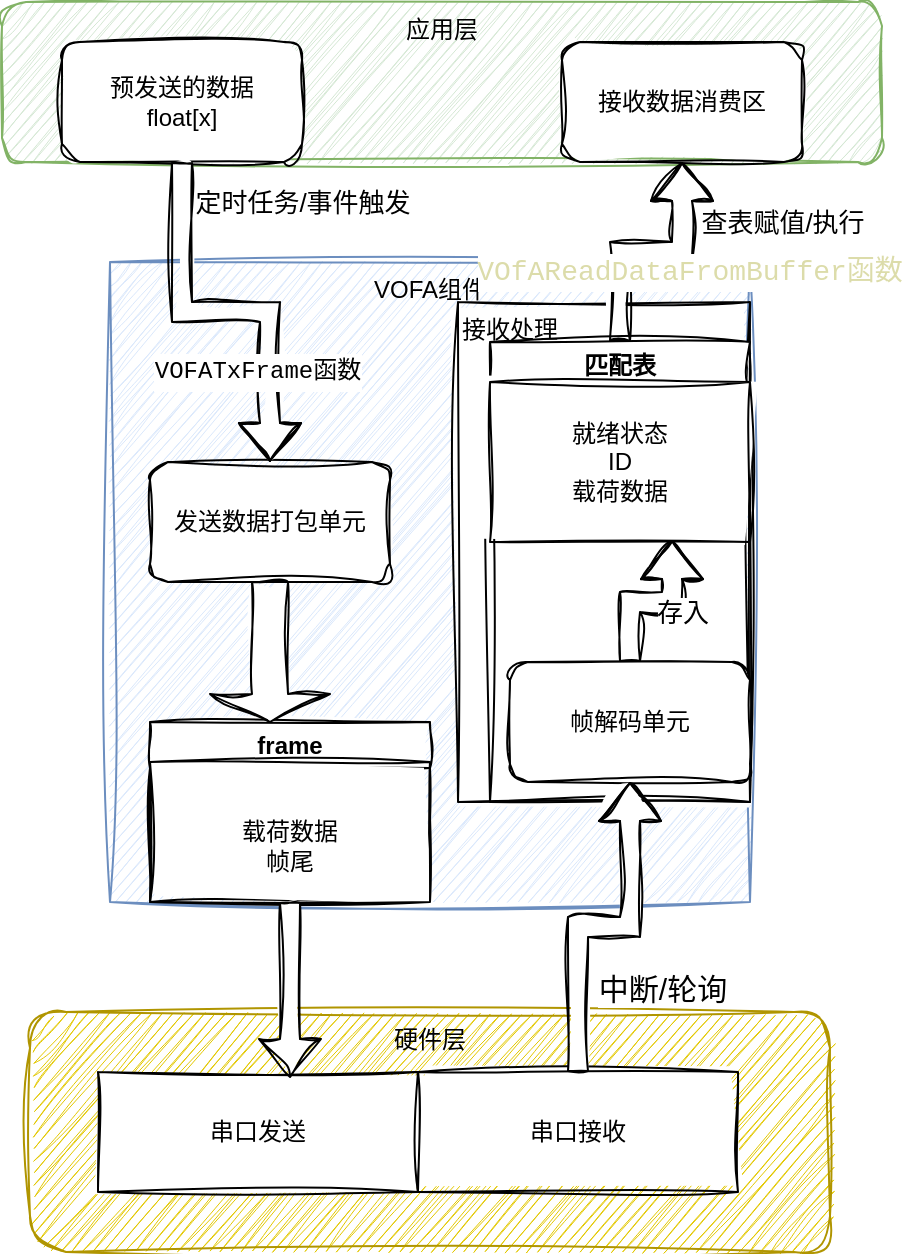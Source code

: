 <mxfile>
    <diagram name="第 1 页" id="0eu88PqfCqI5SsBaLeyB">
        <mxGraphModel dx="1086" dy="787" grid="1" gridSize="10" guides="1" tooltips="1" connect="1" arrows="1" fold="1" page="1" pageScale="1" pageWidth="827" pageHeight="1169" background="#FFFFFF" math="0" shadow="0">
            <root>
                <mxCell id="0"/>
                <mxCell id="1" parent="0"/>
                <mxCell id="gemu8WQRXSN0FK20eoW1-3" value="VOFA组件" style="whiteSpace=wrap;html=1;aspect=fixed;verticalAlign=top;fillColor=#dae8fc;strokeColor=#6c8ebf;rounded=0;sketch=1;curveFitting=1;jiggle=2;" parent="1" vertex="1">
                    <mxGeometry x="254" y="210" width="320" height="320" as="geometry"/>
                </mxCell>
                <mxCell id="gemu8WQRXSN0FK20eoW1-35" value="接收处理" style="rounded=0;whiteSpace=wrap;html=1;verticalAlign=top;align=left;sketch=1;curveFitting=1;jiggle=2;" parent="1" vertex="1">
                    <mxGeometry x="428" y="230" width="146" height="250" as="geometry"/>
                </mxCell>
                <mxCell id="gemu8WQRXSN0FK20eoW1-7" value="硬件层" style="rounded=1;whiteSpace=wrap;html=1;verticalAlign=top;fillColor=#e3c800;fontColor=#000000;strokeColor=#B09500;sketch=1;curveFitting=1;jiggle=2;" parent="1" vertex="1">
                    <mxGeometry x="214" y="585" width="400" height="120" as="geometry"/>
                </mxCell>
                <mxCell id="gemu8WQRXSN0FK20eoW1-5" value="串口接收" style="rounded=0;whiteSpace=wrap;html=1;sketch=1;curveFitting=1;jiggle=2;" parent="1" vertex="1">
                    <mxGeometry x="408" y="615" width="160" height="60" as="geometry"/>
                </mxCell>
                <mxCell id="gemu8WQRXSN0FK20eoW1-4" value="串口发送" style="rounded=0;whiteSpace=wrap;html=1;sketch=1;curveFitting=1;jiggle=2;" parent="1" vertex="1">
                    <mxGeometry x="248" y="615" width="160" height="60" as="geometry"/>
                </mxCell>
                <mxCell id="gemu8WQRXSN0FK20eoW1-8" value="frame" style="swimlane;whiteSpace=wrap;html=1;sketch=1;curveFitting=1;jiggle=2;" parent="1" vertex="1">
                    <mxGeometry x="274" y="440" width="140" height="90" as="geometry"/>
                </mxCell>
                <mxCell id="gemu8WQRXSN0FK20eoW1-9" value="&lt;br&gt;&lt;div&gt;载荷数据&lt;/div&gt;&lt;div&gt;帧尾&lt;/div&gt;" style="whiteSpace=wrap;html=1;container=1;sketch=1;curveFitting=1;jiggle=2;" parent="gemu8WQRXSN0FK20eoW1-8" vertex="1">
                    <mxGeometry y="20" width="140" height="70" as="geometry">
                        <mxRectangle y="20" width="110" height="90" as="alternateBounds"/>
                    </mxGeometry>
                </mxCell>
                <mxCell id="gemu8WQRXSN0FK20eoW1-12" value="应用层" style="rounded=1;whiteSpace=wrap;html=1;verticalAlign=top;fillColor=#d5e8d4;strokeColor=#82b366;sketch=1;curveFitting=1;jiggle=2;" parent="1" vertex="1">
                    <mxGeometry x="200" y="80" width="440" height="80" as="geometry"/>
                </mxCell>
                <mxCell id="gemu8WQRXSN0FK20eoW1-11" value="帧解码单元" style="rounded=1;whiteSpace=wrap;html=1;sketch=1;curveFitting=1;jiggle=2;" parent="1" vertex="1">
                    <mxGeometry x="454" y="410" width="120" height="60" as="geometry"/>
                </mxCell>
                <mxCell id="gemu8WQRXSN0FK20eoW1-13" value="发送数据打包单元" style="rounded=1;whiteSpace=wrap;html=1;sketch=1;curveFitting=1;jiggle=2;" parent="1" vertex="1">
                    <mxGeometry x="274" y="310" width="120" height="60" as="geometry"/>
                </mxCell>
                <mxCell id="gemu8WQRXSN0FK20eoW1-17" style="rounded=0;orthogonalLoop=1;jettySize=auto;html=1;exitX=0.5;exitY=1;exitDx=0;exitDy=0;entryX=0.6;entryY=0.05;entryDx=0;entryDy=0;entryPerimeter=0;shape=flexArrow;fillColor=default;sketch=1;curveFitting=1;jiggle=2;" parent="1" source="gemu8WQRXSN0FK20eoW1-9" target="gemu8WQRXSN0FK20eoW1-4" edge="1">
                    <mxGeometry relative="1" as="geometry"/>
                </mxCell>
                <mxCell id="gemu8WQRXSN0FK20eoW1-18" value="定时任务/事件触发" style="edgeLabel;html=1;align=center;verticalAlign=middle;resizable=0;points=[];fontSize=13;sketch=1;curveFitting=1;jiggle=2;" parent="gemu8WQRXSN0FK20eoW1-17" vertex="1" connectable="0">
                    <mxGeometry x="-0.386" relative="1" as="geometry">
                        <mxPoint x="6" y="-377" as="offset"/>
                    </mxGeometry>
                </mxCell>
                <mxCell id="gemu8WQRXSN0FK20eoW1-23" value="" style="shape=singleArrow;direction=south;whiteSpace=wrap;html=1;sketch=1;curveFitting=1;jiggle=2;" parent="1" vertex="1">
                    <mxGeometry x="304" y="370" width="60" height="70" as="geometry"/>
                </mxCell>
                <mxCell id="gemu8WQRXSN0FK20eoW1-25" value="预发送的数据&lt;div&gt;float[x]&lt;/div&gt;" style="rounded=1;whiteSpace=wrap;html=1;sketch=1;curveFitting=1;jiggle=2;" parent="1" vertex="1">
                    <mxGeometry x="230" y="100" width="120" height="60" as="geometry"/>
                </mxCell>
                <mxCell id="gemu8WQRXSN0FK20eoW1-27" value="接收数据消费区" style="rounded=1;whiteSpace=wrap;html=1;sketch=1;curveFitting=1;jiggle=2;" parent="1" vertex="1">
                    <mxGeometry x="480" y="100" width="120" height="60" as="geometry"/>
                </mxCell>
                <mxCell id="gemu8WQRXSN0FK20eoW1-32" style="edgeStyle=orthogonalEdgeStyle;rounded=0;orthogonalLoop=1;jettySize=auto;html=1;exitX=0.5;exitY=0;exitDx=0;exitDy=0;entryX=0.5;entryY=1;entryDx=0;entryDy=0;shape=flexArrow;fillColor=default;sketch=1;curveFitting=1;jiggle=2;" parent="1" source="gemu8WQRXSN0FK20eoW1-28" target="gemu8WQRXSN0FK20eoW1-27" edge="1">
                    <mxGeometry relative="1" as="geometry"/>
                </mxCell>
                <mxCell id="gemu8WQRXSN0FK20eoW1-33" value="查表赋值/执行" style="edgeLabel;html=1;align=center;verticalAlign=middle;resizable=0;points=[];fontSize=13;sketch=1;curveFitting=1;jiggle=2;" parent="gemu8WQRXSN0FK20eoW1-32" vertex="1" connectable="0">
                    <mxGeometry x="0.058" y="-1" relative="1" as="geometry">
                        <mxPoint x="62" y="-16" as="offset"/>
                    </mxGeometry>
                </mxCell>
                <mxCell id="gemu8WQRXSN0FK20eoW1-28" value="匹配表" style="swimlane;whiteSpace=wrap;html=1;sketch=1;curveFitting=1;jiggle=2;" parent="1" vertex="1">
                    <mxGeometry x="444" y="250" width="130" height="230" as="geometry"/>
                </mxCell>
                <mxCell id="gemu8WQRXSN0FK20eoW1-30" value="就绪状态&lt;div&gt;ID&lt;/div&gt;&lt;div&gt;载荷数据&lt;/div&gt;" style="rounded=0;whiteSpace=wrap;html=1;sketch=1;curveFitting=1;jiggle=2;" parent="gemu8WQRXSN0FK20eoW1-28" vertex="1">
                    <mxGeometry y="20" width="130" height="80" as="geometry"/>
                </mxCell>
                <mxCell id="gemu8WQRXSN0FK20eoW1-31" style="edgeStyle=orthogonalEdgeStyle;rounded=0;orthogonalLoop=1;jettySize=auto;html=1;exitX=0.5;exitY=0;exitDx=0;exitDy=0;entryX=0.7;entryY=0.988;entryDx=0;entryDy=0;entryPerimeter=0;shape=flexArrow;fillColor=default;sketch=1;curveFitting=1;jiggle=2;" parent="1" source="gemu8WQRXSN0FK20eoW1-11" target="gemu8WQRXSN0FK20eoW1-30" edge="1">
                    <mxGeometry relative="1" as="geometry"/>
                </mxCell>
                <mxCell id="gemu8WQRXSN0FK20eoW1-34" value="存入" style="edgeLabel;html=1;align=center;verticalAlign=middle;resizable=0;points=[];fontSize=13;sketch=1;curveFitting=1;jiggle=2;" parent="gemu8WQRXSN0FK20eoW1-31" vertex="1" connectable="0">
                    <mxGeometry x="0.244" y="-2" relative="1" as="geometry">
                        <mxPoint x="3" y="5" as="offset"/>
                    </mxGeometry>
                </mxCell>
                <mxCell id="gemu8WQRXSN0FK20eoW1-26" style="edgeStyle=orthogonalEdgeStyle;rounded=0;orthogonalLoop=1;jettySize=auto;html=1;exitX=0.5;exitY=1;exitDx=0;exitDy=0;shape=flexArrow;fillColor=default;sketch=1;curveFitting=1;jiggle=2;" parent="1" source="gemu8WQRXSN0FK20eoW1-25" target="gemu8WQRXSN0FK20eoW1-13" edge="1">
                    <mxGeometry relative="1" as="geometry"/>
                </mxCell>
                <mxCell id="gemu8WQRXSN0FK20eoW1-15" style="rounded=0;orthogonalLoop=1;jettySize=auto;html=1;exitX=0.5;exitY=0;exitDx=0;exitDy=0;entryX=0.5;entryY=1;entryDx=0;entryDy=0;shape=flexArrow;endArrow=block;endFill=0;edgeStyle=orthogonalEdgeStyle;fillColor=default;sketch=1;curveFitting=1;jiggle=2;" parent="1" source="gemu8WQRXSN0FK20eoW1-5" target="gemu8WQRXSN0FK20eoW1-11" edge="1">
                    <mxGeometry relative="1" as="geometry"/>
                </mxCell>
                <mxCell id="gemu8WQRXSN0FK20eoW1-16" value="中断/轮询" style="edgeLabel;html=1;align=center;verticalAlign=middle;resizable=0;points=[];fontSize=15;sketch=1;curveFitting=1;jiggle=2;" parent="gemu8WQRXSN0FK20eoW1-15" vertex="1" connectable="0">
                    <mxGeometry x="-0.365" y="3" relative="1" as="geometry">
                        <mxPoint x="45" y="12" as="offset"/>
                    </mxGeometry>
                </mxCell>
                <mxCell id="2" value="&lt;div style=&quot;font-family: Consolas, &amp;quot;Courier New&amp;quot;, monospace; line-height: 19px; white-space: pre;&quot;&gt;&lt;span&gt;VOFATxFrame函数&lt;/span&gt;&lt;/div&gt;" style="text;align=center;html=1;verticalAlign=middle;whiteSpace=wrap;rounded=0;fontColor=#000000;labelBackgroundColor=default;sketch=1;curveFitting=1;jiggle=2;fontSize=12;" parent="1" vertex="1">
                    <mxGeometry x="298" y="250" width="60" height="30" as="geometry"/>
                </mxCell>
                <mxCell id="3" value="&lt;div style=&quot;color: rgb(204, 204, 204); font-family: Consolas, &amp;quot;Courier New&amp;quot;, monospace; font-size: 14px; line-height: 19px; white-space: pre;&quot;&gt;&lt;span style=&quot;color: #dcdcaa;&quot;&gt;VOfAReadDataFromBuffer函数&lt;/span&gt;&lt;/div&gt;" style="text;strokeColor=none;align=center;fillColor=none;html=1;verticalAlign=middle;whiteSpace=wrap;rounded=0;labelBackgroundColor=default;" parent="1" vertex="1">
                    <mxGeometry x="514" y="200" width="60" height="30" as="geometry"/>
                </mxCell>
            </root>
        </mxGraphModel>
    </diagram>
</mxfile>